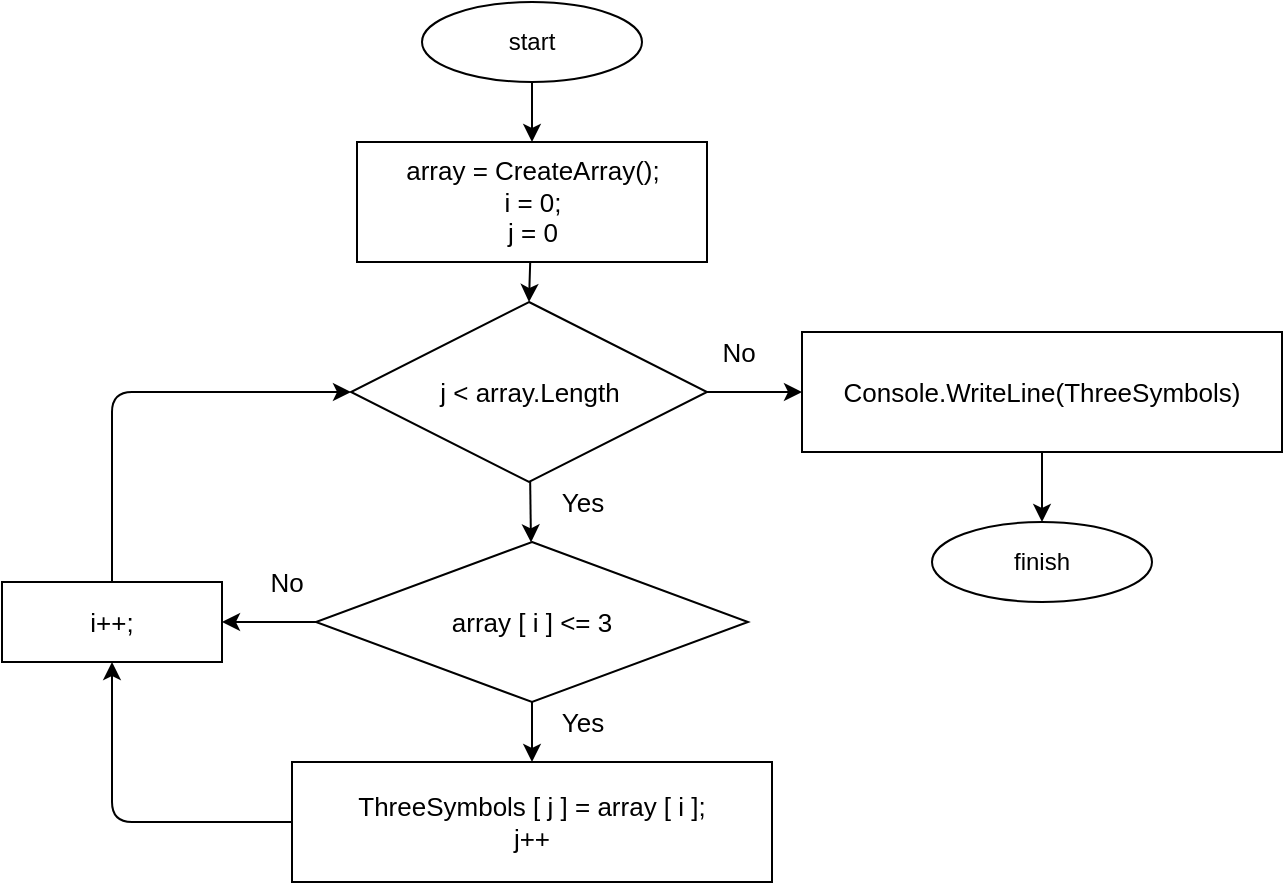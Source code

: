 <mxfile>
    <diagram id="kCoZDvRbgvC2D-pT_Fxq" name="Страница 1">
        <mxGraphModel dx="620" dy="306" grid="1" gridSize="10" guides="1" tooltips="1" connect="1" arrows="1" fold="1" page="1" pageScale="1" pageWidth="827" pageHeight="1169" math="0" shadow="0">
            <root>
                <mxCell id="0"/>
                <mxCell id="1" parent="0"/>
                <mxCell id="4" style="edgeStyle=none;html=1;fontSize=13;entryX=0.5;entryY=0;entryDx=0;entryDy=0;" edge="1" parent="1" source="2" target="5">
                    <mxGeometry relative="1" as="geometry">
                        <mxPoint x="304" y="100" as="targetPoint"/>
                    </mxGeometry>
                </mxCell>
                <mxCell id="2" value="start" style="ellipse;whiteSpace=wrap;html=1;" vertex="1" parent="1">
                    <mxGeometry x="260" y="30" width="110" height="40" as="geometry"/>
                </mxCell>
                <mxCell id="7" style="edgeStyle=none;html=1;fontSize=13;entryX=0.5;entryY=0;entryDx=0;entryDy=0;" edge="1" parent="1" source="5" target="8">
                    <mxGeometry relative="1" as="geometry">
                        <mxPoint x="304" y="200" as="targetPoint"/>
                    </mxGeometry>
                </mxCell>
                <mxCell id="5" value="array = CreateArray();&lt;br&gt;i = 0;&lt;br&gt;j = 0" style="whiteSpace=wrap;html=1;fontSize=13;" vertex="1" parent="1">
                    <mxGeometry x="227.5" y="100" width="175" height="60" as="geometry"/>
                </mxCell>
                <mxCell id="11" style="edgeStyle=none;html=1;fontSize=13;" edge="1" parent="1" source="8" target="9">
                    <mxGeometry relative="1" as="geometry"/>
                </mxCell>
                <mxCell id="27" style="edgeStyle=none;html=1;entryX=0;entryY=0.5;entryDx=0;entryDy=0;fontSize=13;" edge="1" parent="1" source="8" target="20">
                    <mxGeometry relative="1" as="geometry"/>
                </mxCell>
                <mxCell id="8" value="j &amp;lt; array.Length" style="rhombus;whiteSpace=wrap;html=1;fontSize=13;" vertex="1" parent="1">
                    <mxGeometry x="224.5" y="180" width="178" height="90" as="geometry"/>
                </mxCell>
                <mxCell id="12" style="edgeStyle=none;html=1;fontSize=13;" edge="1" parent="1" source="9">
                    <mxGeometry relative="1" as="geometry">
                        <mxPoint x="315" y="410" as="targetPoint"/>
                    </mxGeometry>
                </mxCell>
                <mxCell id="13" style="edgeStyle=none;html=1;fontSize=13;entryX=1;entryY=0.5;entryDx=0;entryDy=0;" edge="1" parent="1" source="9" target="14">
                    <mxGeometry relative="1" as="geometry">
                        <mxPoint x="150" y="320" as="targetPoint"/>
                    </mxGeometry>
                </mxCell>
                <mxCell id="9" value="array [ i ] &amp;lt;= 3" style="rhombus;whiteSpace=wrap;html=1;fontSize=13;" vertex="1" parent="1">
                    <mxGeometry x="207" y="300" width="216" height="80" as="geometry"/>
                </mxCell>
                <mxCell id="25" style="edgeStyle=none;html=1;exitX=0.5;exitY=0;exitDx=0;exitDy=0;fontSize=13;entryX=0;entryY=0.5;entryDx=0;entryDy=0;" edge="1" parent="1" source="14" target="8">
                    <mxGeometry relative="1" as="geometry">
                        <mxPoint x="200" y="230" as="targetPoint"/>
                        <Array as="points">
                            <mxPoint x="105" y="225"/>
                        </Array>
                    </mxGeometry>
                </mxCell>
                <mxCell id="14" value="i++;" style="whiteSpace=wrap;html=1;fontSize=13;" vertex="1" parent="1">
                    <mxGeometry x="50" y="320" width="110" height="40" as="geometry"/>
                </mxCell>
                <mxCell id="19" value="finish" style="ellipse;whiteSpace=wrap;html=1;" vertex="1" parent="1">
                    <mxGeometry x="515" y="290" width="110" height="40" as="geometry"/>
                </mxCell>
                <mxCell id="24" style="edgeStyle=none;html=1;entryX=0.5;entryY=0;entryDx=0;entryDy=0;fontSize=13;" edge="1" parent="1" source="20" target="19">
                    <mxGeometry relative="1" as="geometry"/>
                </mxCell>
                <mxCell id="20" value="Console.WriteLine(ThreeSymbols)" style="whiteSpace=wrap;html=1;fontSize=13;" vertex="1" parent="1">
                    <mxGeometry x="450" y="195" width="240" height="60" as="geometry"/>
                </mxCell>
                <mxCell id="29" style="edgeStyle=none;html=1;entryX=0.5;entryY=1;entryDx=0;entryDy=0;fontSize=13;" edge="1" parent="1" source="28" target="14">
                    <mxGeometry relative="1" as="geometry">
                        <Array as="points">
                            <mxPoint x="105" y="440"/>
                        </Array>
                    </mxGeometry>
                </mxCell>
                <mxCell id="28" value="ThreeSymbols [ j ] = array [ i ];&lt;br&gt;j++" style="whiteSpace=wrap;html=1;fontSize=13;" vertex="1" parent="1">
                    <mxGeometry x="195" y="410" width="240" height="60" as="geometry"/>
                </mxCell>
                <mxCell id="30" value="Yes" style="text;html=1;resizable=0;autosize=1;align=center;verticalAlign=middle;points=[];fillColor=none;strokeColor=none;rounded=0;fontSize=13;" vertex="1" parent="1">
                    <mxGeometry x="320" y="380" width="40" height="20" as="geometry"/>
                </mxCell>
                <mxCell id="31" value="Yes" style="text;html=1;resizable=0;autosize=1;align=center;verticalAlign=middle;points=[];fillColor=none;strokeColor=none;rounded=0;fontSize=13;" vertex="1" parent="1">
                    <mxGeometry x="320" y="270" width="40" height="20" as="geometry"/>
                </mxCell>
                <mxCell id="32" value="No" style="text;html=1;resizable=0;autosize=1;align=center;verticalAlign=middle;points=[];fillColor=none;strokeColor=none;rounded=0;fontSize=13;" vertex="1" parent="1">
                    <mxGeometry x="177" y="310" width="30" height="20" as="geometry"/>
                </mxCell>
                <mxCell id="33" value="No" style="text;html=1;resizable=0;autosize=1;align=center;verticalAlign=middle;points=[];fillColor=none;strokeColor=none;rounded=0;fontSize=13;" vertex="1" parent="1">
                    <mxGeometry x="402.5" y="195" width="30" height="20" as="geometry"/>
                </mxCell>
            </root>
        </mxGraphModel>
    </diagram>
</mxfile>